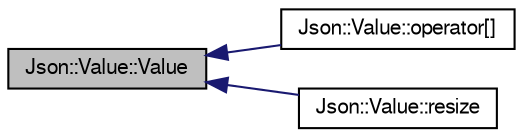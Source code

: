 digraph "Json::Value::Value"
{
  edge [fontname="FreeSans",fontsize="10",labelfontname="FreeSans",labelfontsize="10"];
  node [fontname="FreeSans",fontsize="10",shape=record];
  rankdir="LR";
  Node1 [label="Json::Value::Value",height=0.2,width=0.4,color="black", fillcolor="grey75", style="filled" fontcolor="black"];
  Node1 -> Node2 [dir="back",color="midnightblue",fontsize="10",style="solid",fontname="FreeSans"];
  Node2 [label="Json::Value::operator[]",height=0.2,width=0.4,color="black", fillcolor="white", style="filled",URL="$class_json_1_1_value.html#afe163a93dc00a1b5f26b036795f490f8",tooltip="Access an array element (zero based index ). "];
  Node1 -> Node3 [dir="back",color="midnightblue",fontsize="10",style="solid",fontname="FreeSans"];
  Node3 [label="Json::Value::resize",height=0.2,width=0.4,color="black", fillcolor="white", style="filled",URL="$class_json_1_1_value.html#a9ac3948baaa27f9f7bbf65fa8301484f",tooltip="Resize the array to size elements. "];
}
